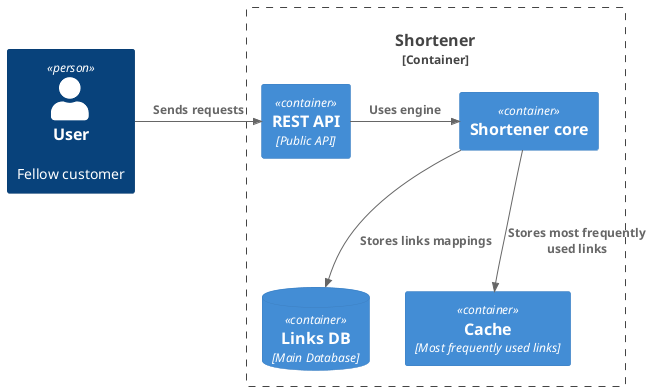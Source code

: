 @startuml
!include <C4/C4_Container>

Person(user, "User", "Fellow customer")
Container_Boundary(backend, "Shortener") {
    Container(api, "REST API", "Public API")
    Container(app, "Shortener core")
    ContainerDb(linksDb, "Links DB", "Main Database")
    Container(cache, "Cache", "Most frequently used links")
}

Rel_R(user, api, "Sends requests")
Rel_R(api, app, "Uses engine")
Rel(app, linksDb, "Stores links mappings")
Rel(app, cache, "Stores most frequently used links")

@enduml
